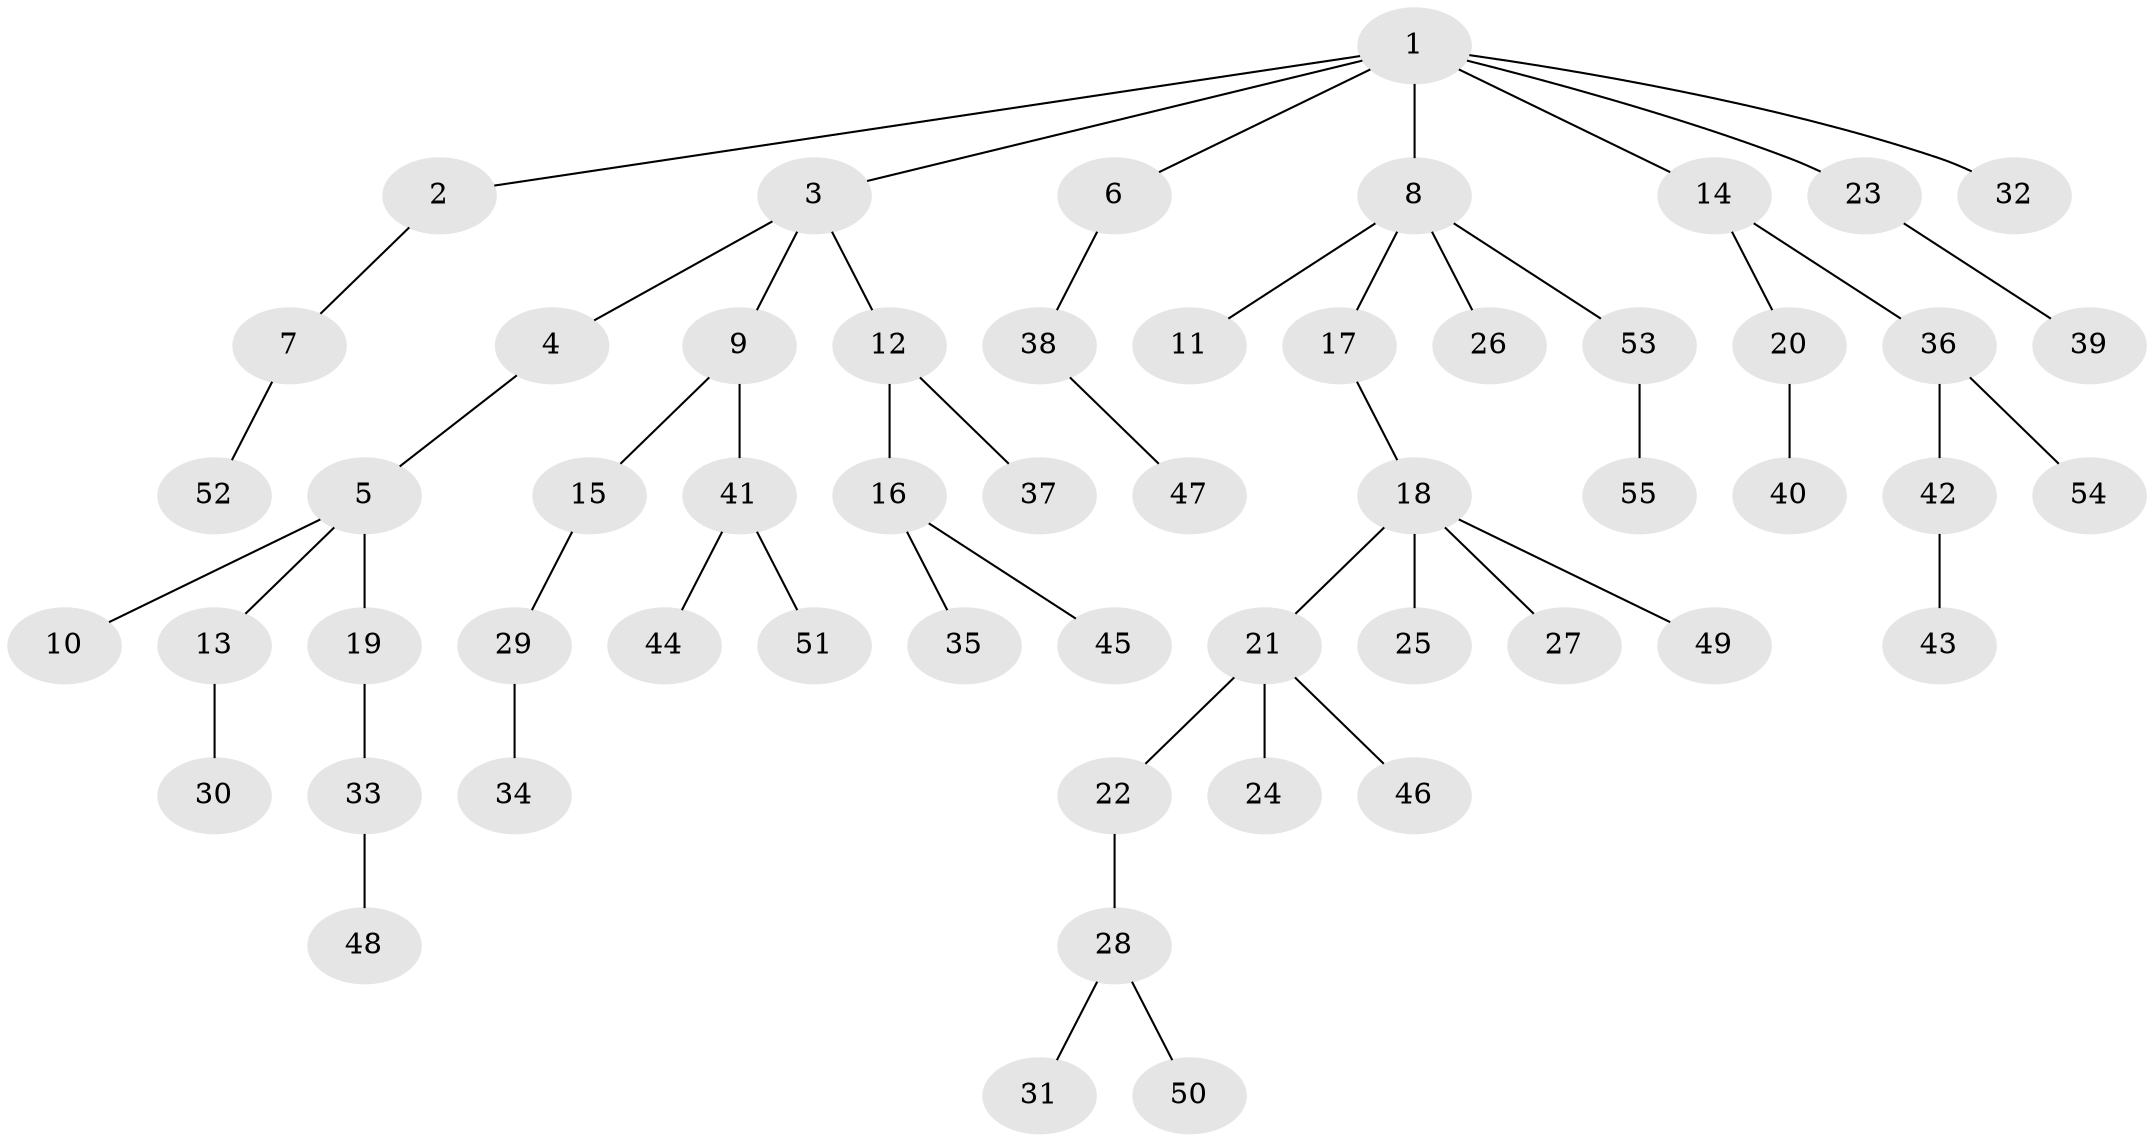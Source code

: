 // Generated by graph-tools (version 1.1) at 2025/26/03/09/25 03:26:23]
// undirected, 55 vertices, 54 edges
graph export_dot {
graph [start="1"]
  node [color=gray90,style=filled];
  1;
  2;
  3;
  4;
  5;
  6;
  7;
  8;
  9;
  10;
  11;
  12;
  13;
  14;
  15;
  16;
  17;
  18;
  19;
  20;
  21;
  22;
  23;
  24;
  25;
  26;
  27;
  28;
  29;
  30;
  31;
  32;
  33;
  34;
  35;
  36;
  37;
  38;
  39;
  40;
  41;
  42;
  43;
  44;
  45;
  46;
  47;
  48;
  49;
  50;
  51;
  52;
  53;
  54;
  55;
  1 -- 2;
  1 -- 3;
  1 -- 6;
  1 -- 8;
  1 -- 14;
  1 -- 23;
  1 -- 32;
  2 -- 7;
  3 -- 4;
  3 -- 9;
  3 -- 12;
  4 -- 5;
  5 -- 10;
  5 -- 13;
  5 -- 19;
  6 -- 38;
  7 -- 52;
  8 -- 11;
  8 -- 17;
  8 -- 26;
  8 -- 53;
  9 -- 15;
  9 -- 41;
  12 -- 16;
  12 -- 37;
  13 -- 30;
  14 -- 20;
  14 -- 36;
  15 -- 29;
  16 -- 35;
  16 -- 45;
  17 -- 18;
  18 -- 21;
  18 -- 25;
  18 -- 27;
  18 -- 49;
  19 -- 33;
  20 -- 40;
  21 -- 22;
  21 -- 24;
  21 -- 46;
  22 -- 28;
  23 -- 39;
  28 -- 31;
  28 -- 50;
  29 -- 34;
  33 -- 48;
  36 -- 42;
  36 -- 54;
  38 -- 47;
  41 -- 44;
  41 -- 51;
  42 -- 43;
  53 -- 55;
}
